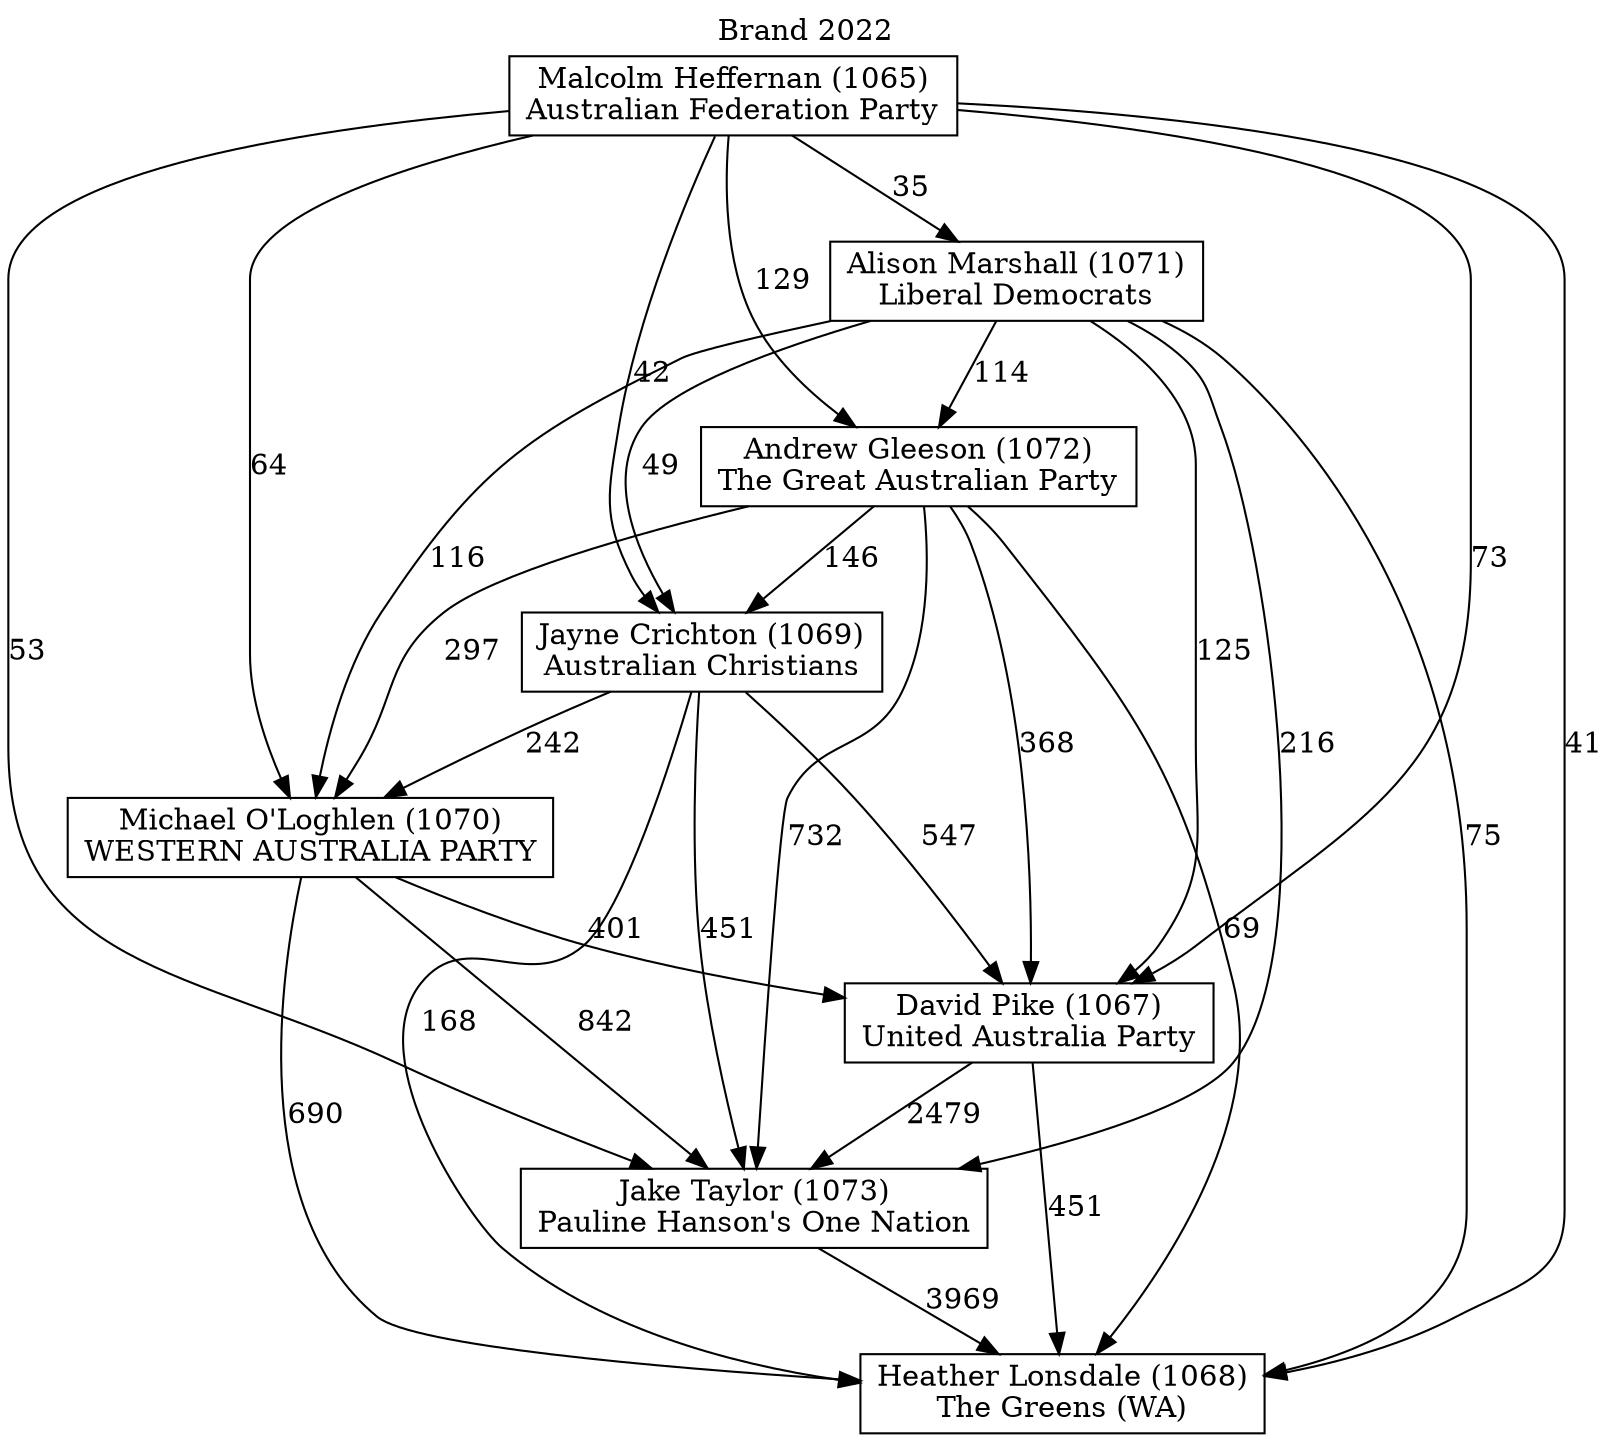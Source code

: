// House preference flow
digraph "Heather Lonsdale (1068)_Brand_2022" {
	graph [label="Brand 2022" labelloc=t mclimit=10]
	node [shape=box]
	"Heather Lonsdale (1068)" [label="Heather Lonsdale (1068)
The Greens (WA)"]
	"Jake Taylor (1073)" [label="Jake Taylor (1073)
Pauline Hanson's One Nation"]
	"David Pike (1067)" [label="David Pike (1067)
United Australia Party"]
	"Michael O'Loghlen (1070)" [label="Michael O'Loghlen (1070)
WESTERN AUSTRALIA PARTY"]
	"Jayne Crichton (1069)" [label="Jayne Crichton (1069)
Australian Christians"]
	"Andrew Gleeson (1072)" [label="Andrew Gleeson (1072)
The Great Australian Party"]
	"Alison Marshall (1071)" [label="Alison Marshall (1071)
Liberal Democrats"]
	"Malcolm Heffernan (1065)" [label="Malcolm Heffernan (1065)
Australian Federation Party"]
	"Heather Lonsdale (1068)" [label="Heather Lonsdale (1068)
The Greens (WA)"]
	"David Pike (1067)" [label="David Pike (1067)
United Australia Party"]
	"Michael O'Loghlen (1070)" [label="Michael O'Loghlen (1070)
WESTERN AUSTRALIA PARTY"]
	"Jayne Crichton (1069)" [label="Jayne Crichton (1069)
Australian Christians"]
	"Andrew Gleeson (1072)" [label="Andrew Gleeson (1072)
The Great Australian Party"]
	"Alison Marshall (1071)" [label="Alison Marshall (1071)
Liberal Democrats"]
	"Malcolm Heffernan (1065)" [label="Malcolm Heffernan (1065)
Australian Federation Party"]
	"Heather Lonsdale (1068)" [label="Heather Lonsdale (1068)
The Greens (WA)"]
	"Michael O'Loghlen (1070)" [label="Michael O'Loghlen (1070)
WESTERN AUSTRALIA PARTY"]
	"Jayne Crichton (1069)" [label="Jayne Crichton (1069)
Australian Christians"]
	"Andrew Gleeson (1072)" [label="Andrew Gleeson (1072)
The Great Australian Party"]
	"Alison Marshall (1071)" [label="Alison Marshall (1071)
Liberal Democrats"]
	"Malcolm Heffernan (1065)" [label="Malcolm Heffernan (1065)
Australian Federation Party"]
	"Heather Lonsdale (1068)" [label="Heather Lonsdale (1068)
The Greens (WA)"]
	"Jayne Crichton (1069)" [label="Jayne Crichton (1069)
Australian Christians"]
	"Andrew Gleeson (1072)" [label="Andrew Gleeson (1072)
The Great Australian Party"]
	"Alison Marshall (1071)" [label="Alison Marshall (1071)
Liberal Democrats"]
	"Malcolm Heffernan (1065)" [label="Malcolm Heffernan (1065)
Australian Federation Party"]
	"Heather Lonsdale (1068)" [label="Heather Lonsdale (1068)
The Greens (WA)"]
	"Andrew Gleeson (1072)" [label="Andrew Gleeson (1072)
The Great Australian Party"]
	"Alison Marshall (1071)" [label="Alison Marshall (1071)
Liberal Democrats"]
	"Malcolm Heffernan (1065)" [label="Malcolm Heffernan (1065)
Australian Federation Party"]
	"Heather Lonsdale (1068)" [label="Heather Lonsdale (1068)
The Greens (WA)"]
	"Alison Marshall (1071)" [label="Alison Marshall (1071)
Liberal Democrats"]
	"Malcolm Heffernan (1065)" [label="Malcolm Heffernan (1065)
Australian Federation Party"]
	"Heather Lonsdale (1068)" [label="Heather Lonsdale (1068)
The Greens (WA)"]
	"Malcolm Heffernan (1065)" [label="Malcolm Heffernan (1065)
Australian Federation Party"]
	"Malcolm Heffernan (1065)" [label="Malcolm Heffernan (1065)
Australian Federation Party"]
	"Alison Marshall (1071)" [label="Alison Marshall (1071)
Liberal Democrats"]
	"Malcolm Heffernan (1065)" [label="Malcolm Heffernan (1065)
Australian Federation Party"]
	"Malcolm Heffernan (1065)" [label="Malcolm Heffernan (1065)
Australian Federation Party"]
	"Andrew Gleeson (1072)" [label="Andrew Gleeson (1072)
The Great Australian Party"]
	"Alison Marshall (1071)" [label="Alison Marshall (1071)
Liberal Democrats"]
	"Malcolm Heffernan (1065)" [label="Malcolm Heffernan (1065)
Australian Federation Party"]
	"Andrew Gleeson (1072)" [label="Andrew Gleeson (1072)
The Great Australian Party"]
	"Malcolm Heffernan (1065)" [label="Malcolm Heffernan (1065)
Australian Federation Party"]
	"Malcolm Heffernan (1065)" [label="Malcolm Heffernan (1065)
Australian Federation Party"]
	"Alison Marshall (1071)" [label="Alison Marshall (1071)
Liberal Democrats"]
	"Malcolm Heffernan (1065)" [label="Malcolm Heffernan (1065)
Australian Federation Party"]
	"Malcolm Heffernan (1065)" [label="Malcolm Heffernan (1065)
Australian Federation Party"]
	"Jayne Crichton (1069)" [label="Jayne Crichton (1069)
Australian Christians"]
	"Andrew Gleeson (1072)" [label="Andrew Gleeson (1072)
The Great Australian Party"]
	"Alison Marshall (1071)" [label="Alison Marshall (1071)
Liberal Democrats"]
	"Malcolm Heffernan (1065)" [label="Malcolm Heffernan (1065)
Australian Federation Party"]
	"Jayne Crichton (1069)" [label="Jayne Crichton (1069)
Australian Christians"]
	"Alison Marshall (1071)" [label="Alison Marshall (1071)
Liberal Democrats"]
	"Malcolm Heffernan (1065)" [label="Malcolm Heffernan (1065)
Australian Federation Party"]
	"Jayne Crichton (1069)" [label="Jayne Crichton (1069)
Australian Christians"]
	"Malcolm Heffernan (1065)" [label="Malcolm Heffernan (1065)
Australian Federation Party"]
	"Malcolm Heffernan (1065)" [label="Malcolm Heffernan (1065)
Australian Federation Party"]
	"Alison Marshall (1071)" [label="Alison Marshall (1071)
Liberal Democrats"]
	"Malcolm Heffernan (1065)" [label="Malcolm Heffernan (1065)
Australian Federation Party"]
	"Malcolm Heffernan (1065)" [label="Malcolm Heffernan (1065)
Australian Federation Party"]
	"Andrew Gleeson (1072)" [label="Andrew Gleeson (1072)
The Great Australian Party"]
	"Alison Marshall (1071)" [label="Alison Marshall (1071)
Liberal Democrats"]
	"Malcolm Heffernan (1065)" [label="Malcolm Heffernan (1065)
Australian Federation Party"]
	"Andrew Gleeson (1072)" [label="Andrew Gleeson (1072)
The Great Australian Party"]
	"Malcolm Heffernan (1065)" [label="Malcolm Heffernan (1065)
Australian Federation Party"]
	"Malcolm Heffernan (1065)" [label="Malcolm Heffernan (1065)
Australian Federation Party"]
	"Alison Marshall (1071)" [label="Alison Marshall (1071)
Liberal Democrats"]
	"Malcolm Heffernan (1065)" [label="Malcolm Heffernan (1065)
Australian Federation Party"]
	"Malcolm Heffernan (1065)" [label="Malcolm Heffernan (1065)
Australian Federation Party"]
	"Michael O'Loghlen (1070)" [label="Michael O'Loghlen (1070)
WESTERN AUSTRALIA PARTY"]
	"Jayne Crichton (1069)" [label="Jayne Crichton (1069)
Australian Christians"]
	"Andrew Gleeson (1072)" [label="Andrew Gleeson (1072)
The Great Australian Party"]
	"Alison Marshall (1071)" [label="Alison Marshall (1071)
Liberal Democrats"]
	"Malcolm Heffernan (1065)" [label="Malcolm Heffernan (1065)
Australian Federation Party"]
	"Michael O'Loghlen (1070)" [label="Michael O'Loghlen (1070)
WESTERN AUSTRALIA PARTY"]
	"Andrew Gleeson (1072)" [label="Andrew Gleeson (1072)
The Great Australian Party"]
	"Alison Marshall (1071)" [label="Alison Marshall (1071)
Liberal Democrats"]
	"Malcolm Heffernan (1065)" [label="Malcolm Heffernan (1065)
Australian Federation Party"]
	"Michael O'Loghlen (1070)" [label="Michael O'Loghlen (1070)
WESTERN AUSTRALIA PARTY"]
	"Alison Marshall (1071)" [label="Alison Marshall (1071)
Liberal Democrats"]
	"Malcolm Heffernan (1065)" [label="Malcolm Heffernan (1065)
Australian Federation Party"]
	"Michael O'Loghlen (1070)" [label="Michael O'Loghlen (1070)
WESTERN AUSTRALIA PARTY"]
	"Malcolm Heffernan (1065)" [label="Malcolm Heffernan (1065)
Australian Federation Party"]
	"Malcolm Heffernan (1065)" [label="Malcolm Heffernan (1065)
Australian Federation Party"]
	"Alison Marshall (1071)" [label="Alison Marshall (1071)
Liberal Democrats"]
	"Malcolm Heffernan (1065)" [label="Malcolm Heffernan (1065)
Australian Federation Party"]
	"Malcolm Heffernan (1065)" [label="Malcolm Heffernan (1065)
Australian Federation Party"]
	"Andrew Gleeson (1072)" [label="Andrew Gleeson (1072)
The Great Australian Party"]
	"Alison Marshall (1071)" [label="Alison Marshall (1071)
Liberal Democrats"]
	"Malcolm Heffernan (1065)" [label="Malcolm Heffernan (1065)
Australian Federation Party"]
	"Andrew Gleeson (1072)" [label="Andrew Gleeson (1072)
The Great Australian Party"]
	"Malcolm Heffernan (1065)" [label="Malcolm Heffernan (1065)
Australian Federation Party"]
	"Malcolm Heffernan (1065)" [label="Malcolm Heffernan (1065)
Australian Federation Party"]
	"Alison Marshall (1071)" [label="Alison Marshall (1071)
Liberal Democrats"]
	"Malcolm Heffernan (1065)" [label="Malcolm Heffernan (1065)
Australian Federation Party"]
	"Malcolm Heffernan (1065)" [label="Malcolm Heffernan (1065)
Australian Federation Party"]
	"Jayne Crichton (1069)" [label="Jayne Crichton (1069)
Australian Christians"]
	"Andrew Gleeson (1072)" [label="Andrew Gleeson (1072)
The Great Australian Party"]
	"Alison Marshall (1071)" [label="Alison Marshall (1071)
Liberal Democrats"]
	"Malcolm Heffernan (1065)" [label="Malcolm Heffernan (1065)
Australian Federation Party"]
	"Jayne Crichton (1069)" [label="Jayne Crichton (1069)
Australian Christians"]
	"Alison Marshall (1071)" [label="Alison Marshall (1071)
Liberal Democrats"]
	"Malcolm Heffernan (1065)" [label="Malcolm Heffernan (1065)
Australian Federation Party"]
	"Jayne Crichton (1069)" [label="Jayne Crichton (1069)
Australian Christians"]
	"Malcolm Heffernan (1065)" [label="Malcolm Heffernan (1065)
Australian Federation Party"]
	"Malcolm Heffernan (1065)" [label="Malcolm Heffernan (1065)
Australian Federation Party"]
	"Alison Marshall (1071)" [label="Alison Marshall (1071)
Liberal Democrats"]
	"Malcolm Heffernan (1065)" [label="Malcolm Heffernan (1065)
Australian Federation Party"]
	"Malcolm Heffernan (1065)" [label="Malcolm Heffernan (1065)
Australian Federation Party"]
	"Andrew Gleeson (1072)" [label="Andrew Gleeson (1072)
The Great Australian Party"]
	"Alison Marshall (1071)" [label="Alison Marshall (1071)
Liberal Democrats"]
	"Malcolm Heffernan (1065)" [label="Malcolm Heffernan (1065)
Australian Federation Party"]
	"Andrew Gleeson (1072)" [label="Andrew Gleeson (1072)
The Great Australian Party"]
	"Malcolm Heffernan (1065)" [label="Malcolm Heffernan (1065)
Australian Federation Party"]
	"Malcolm Heffernan (1065)" [label="Malcolm Heffernan (1065)
Australian Federation Party"]
	"Alison Marshall (1071)" [label="Alison Marshall (1071)
Liberal Democrats"]
	"Malcolm Heffernan (1065)" [label="Malcolm Heffernan (1065)
Australian Federation Party"]
	"Malcolm Heffernan (1065)" [label="Malcolm Heffernan (1065)
Australian Federation Party"]
	"David Pike (1067)" [label="David Pike (1067)
United Australia Party"]
	"Michael O'Loghlen (1070)" [label="Michael O'Loghlen (1070)
WESTERN AUSTRALIA PARTY"]
	"Jayne Crichton (1069)" [label="Jayne Crichton (1069)
Australian Christians"]
	"Andrew Gleeson (1072)" [label="Andrew Gleeson (1072)
The Great Australian Party"]
	"Alison Marshall (1071)" [label="Alison Marshall (1071)
Liberal Democrats"]
	"Malcolm Heffernan (1065)" [label="Malcolm Heffernan (1065)
Australian Federation Party"]
	"David Pike (1067)" [label="David Pike (1067)
United Australia Party"]
	"Jayne Crichton (1069)" [label="Jayne Crichton (1069)
Australian Christians"]
	"Andrew Gleeson (1072)" [label="Andrew Gleeson (1072)
The Great Australian Party"]
	"Alison Marshall (1071)" [label="Alison Marshall (1071)
Liberal Democrats"]
	"Malcolm Heffernan (1065)" [label="Malcolm Heffernan (1065)
Australian Federation Party"]
	"David Pike (1067)" [label="David Pike (1067)
United Australia Party"]
	"Andrew Gleeson (1072)" [label="Andrew Gleeson (1072)
The Great Australian Party"]
	"Alison Marshall (1071)" [label="Alison Marshall (1071)
Liberal Democrats"]
	"Malcolm Heffernan (1065)" [label="Malcolm Heffernan (1065)
Australian Federation Party"]
	"David Pike (1067)" [label="David Pike (1067)
United Australia Party"]
	"Alison Marshall (1071)" [label="Alison Marshall (1071)
Liberal Democrats"]
	"Malcolm Heffernan (1065)" [label="Malcolm Heffernan (1065)
Australian Federation Party"]
	"David Pike (1067)" [label="David Pike (1067)
United Australia Party"]
	"Malcolm Heffernan (1065)" [label="Malcolm Heffernan (1065)
Australian Federation Party"]
	"Malcolm Heffernan (1065)" [label="Malcolm Heffernan (1065)
Australian Federation Party"]
	"Alison Marshall (1071)" [label="Alison Marshall (1071)
Liberal Democrats"]
	"Malcolm Heffernan (1065)" [label="Malcolm Heffernan (1065)
Australian Federation Party"]
	"Malcolm Heffernan (1065)" [label="Malcolm Heffernan (1065)
Australian Federation Party"]
	"Andrew Gleeson (1072)" [label="Andrew Gleeson (1072)
The Great Australian Party"]
	"Alison Marshall (1071)" [label="Alison Marshall (1071)
Liberal Democrats"]
	"Malcolm Heffernan (1065)" [label="Malcolm Heffernan (1065)
Australian Federation Party"]
	"Andrew Gleeson (1072)" [label="Andrew Gleeson (1072)
The Great Australian Party"]
	"Malcolm Heffernan (1065)" [label="Malcolm Heffernan (1065)
Australian Federation Party"]
	"Malcolm Heffernan (1065)" [label="Malcolm Heffernan (1065)
Australian Federation Party"]
	"Alison Marshall (1071)" [label="Alison Marshall (1071)
Liberal Democrats"]
	"Malcolm Heffernan (1065)" [label="Malcolm Heffernan (1065)
Australian Federation Party"]
	"Malcolm Heffernan (1065)" [label="Malcolm Heffernan (1065)
Australian Federation Party"]
	"Jayne Crichton (1069)" [label="Jayne Crichton (1069)
Australian Christians"]
	"Andrew Gleeson (1072)" [label="Andrew Gleeson (1072)
The Great Australian Party"]
	"Alison Marshall (1071)" [label="Alison Marshall (1071)
Liberal Democrats"]
	"Malcolm Heffernan (1065)" [label="Malcolm Heffernan (1065)
Australian Federation Party"]
	"Jayne Crichton (1069)" [label="Jayne Crichton (1069)
Australian Christians"]
	"Alison Marshall (1071)" [label="Alison Marshall (1071)
Liberal Democrats"]
	"Malcolm Heffernan (1065)" [label="Malcolm Heffernan (1065)
Australian Federation Party"]
	"Jayne Crichton (1069)" [label="Jayne Crichton (1069)
Australian Christians"]
	"Malcolm Heffernan (1065)" [label="Malcolm Heffernan (1065)
Australian Federation Party"]
	"Malcolm Heffernan (1065)" [label="Malcolm Heffernan (1065)
Australian Federation Party"]
	"Alison Marshall (1071)" [label="Alison Marshall (1071)
Liberal Democrats"]
	"Malcolm Heffernan (1065)" [label="Malcolm Heffernan (1065)
Australian Federation Party"]
	"Malcolm Heffernan (1065)" [label="Malcolm Heffernan (1065)
Australian Federation Party"]
	"Andrew Gleeson (1072)" [label="Andrew Gleeson (1072)
The Great Australian Party"]
	"Alison Marshall (1071)" [label="Alison Marshall (1071)
Liberal Democrats"]
	"Malcolm Heffernan (1065)" [label="Malcolm Heffernan (1065)
Australian Federation Party"]
	"Andrew Gleeson (1072)" [label="Andrew Gleeson (1072)
The Great Australian Party"]
	"Malcolm Heffernan (1065)" [label="Malcolm Heffernan (1065)
Australian Federation Party"]
	"Malcolm Heffernan (1065)" [label="Malcolm Heffernan (1065)
Australian Federation Party"]
	"Alison Marshall (1071)" [label="Alison Marshall (1071)
Liberal Democrats"]
	"Malcolm Heffernan (1065)" [label="Malcolm Heffernan (1065)
Australian Federation Party"]
	"Malcolm Heffernan (1065)" [label="Malcolm Heffernan (1065)
Australian Federation Party"]
	"Michael O'Loghlen (1070)" [label="Michael O'Loghlen (1070)
WESTERN AUSTRALIA PARTY"]
	"Jayne Crichton (1069)" [label="Jayne Crichton (1069)
Australian Christians"]
	"Andrew Gleeson (1072)" [label="Andrew Gleeson (1072)
The Great Australian Party"]
	"Alison Marshall (1071)" [label="Alison Marshall (1071)
Liberal Democrats"]
	"Malcolm Heffernan (1065)" [label="Malcolm Heffernan (1065)
Australian Federation Party"]
	"Michael O'Loghlen (1070)" [label="Michael O'Loghlen (1070)
WESTERN AUSTRALIA PARTY"]
	"Andrew Gleeson (1072)" [label="Andrew Gleeson (1072)
The Great Australian Party"]
	"Alison Marshall (1071)" [label="Alison Marshall (1071)
Liberal Democrats"]
	"Malcolm Heffernan (1065)" [label="Malcolm Heffernan (1065)
Australian Federation Party"]
	"Michael O'Loghlen (1070)" [label="Michael O'Loghlen (1070)
WESTERN AUSTRALIA PARTY"]
	"Alison Marshall (1071)" [label="Alison Marshall (1071)
Liberal Democrats"]
	"Malcolm Heffernan (1065)" [label="Malcolm Heffernan (1065)
Australian Federation Party"]
	"Michael O'Loghlen (1070)" [label="Michael O'Loghlen (1070)
WESTERN AUSTRALIA PARTY"]
	"Malcolm Heffernan (1065)" [label="Malcolm Heffernan (1065)
Australian Federation Party"]
	"Malcolm Heffernan (1065)" [label="Malcolm Heffernan (1065)
Australian Federation Party"]
	"Alison Marshall (1071)" [label="Alison Marshall (1071)
Liberal Democrats"]
	"Malcolm Heffernan (1065)" [label="Malcolm Heffernan (1065)
Australian Federation Party"]
	"Malcolm Heffernan (1065)" [label="Malcolm Heffernan (1065)
Australian Federation Party"]
	"Andrew Gleeson (1072)" [label="Andrew Gleeson (1072)
The Great Australian Party"]
	"Alison Marshall (1071)" [label="Alison Marshall (1071)
Liberal Democrats"]
	"Malcolm Heffernan (1065)" [label="Malcolm Heffernan (1065)
Australian Federation Party"]
	"Andrew Gleeson (1072)" [label="Andrew Gleeson (1072)
The Great Australian Party"]
	"Malcolm Heffernan (1065)" [label="Malcolm Heffernan (1065)
Australian Federation Party"]
	"Malcolm Heffernan (1065)" [label="Malcolm Heffernan (1065)
Australian Federation Party"]
	"Alison Marshall (1071)" [label="Alison Marshall (1071)
Liberal Democrats"]
	"Malcolm Heffernan (1065)" [label="Malcolm Heffernan (1065)
Australian Federation Party"]
	"Malcolm Heffernan (1065)" [label="Malcolm Heffernan (1065)
Australian Federation Party"]
	"Jayne Crichton (1069)" [label="Jayne Crichton (1069)
Australian Christians"]
	"Andrew Gleeson (1072)" [label="Andrew Gleeson (1072)
The Great Australian Party"]
	"Alison Marshall (1071)" [label="Alison Marshall (1071)
Liberal Democrats"]
	"Malcolm Heffernan (1065)" [label="Malcolm Heffernan (1065)
Australian Federation Party"]
	"Jayne Crichton (1069)" [label="Jayne Crichton (1069)
Australian Christians"]
	"Alison Marshall (1071)" [label="Alison Marshall (1071)
Liberal Democrats"]
	"Malcolm Heffernan (1065)" [label="Malcolm Heffernan (1065)
Australian Federation Party"]
	"Jayne Crichton (1069)" [label="Jayne Crichton (1069)
Australian Christians"]
	"Malcolm Heffernan (1065)" [label="Malcolm Heffernan (1065)
Australian Federation Party"]
	"Malcolm Heffernan (1065)" [label="Malcolm Heffernan (1065)
Australian Federation Party"]
	"Alison Marshall (1071)" [label="Alison Marshall (1071)
Liberal Democrats"]
	"Malcolm Heffernan (1065)" [label="Malcolm Heffernan (1065)
Australian Federation Party"]
	"Malcolm Heffernan (1065)" [label="Malcolm Heffernan (1065)
Australian Federation Party"]
	"Andrew Gleeson (1072)" [label="Andrew Gleeson (1072)
The Great Australian Party"]
	"Alison Marshall (1071)" [label="Alison Marshall (1071)
Liberal Democrats"]
	"Malcolm Heffernan (1065)" [label="Malcolm Heffernan (1065)
Australian Federation Party"]
	"Andrew Gleeson (1072)" [label="Andrew Gleeson (1072)
The Great Australian Party"]
	"Malcolm Heffernan (1065)" [label="Malcolm Heffernan (1065)
Australian Federation Party"]
	"Malcolm Heffernan (1065)" [label="Malcolm Heffernan (1065)
Australian Federation Party"]
	"Alison Marshall (1071)" [label="Alison Marshall (1071)
Liberal Democrats"]
	"Malcolm Heffernan (1065)" [label="Malcolm Heffernan (1065)
Australian Federation Party"]
	"Malcolm Heffernan (1065)" [label="Malcolm Heffernan (1065)
Australian Federation Party"]
	"Jake Taylor (1073)" [label="Jake Taylor (1073)
Pauline Hanson's One Nation"]
	"David Pike (1067)" [label="David Pike (1067)
United Australia Party"]
	"Michael O'Loghlen (1070)" [label="Michael O'Loghlen (1070)
WESTERN AUSTRALIA PARTY"]
	"Jayne Crichton (1069)" [label="Jayne Crichton (1069)
Australian Christians"]
	"Andrew Gleeson (1072)" [label="Andrew Gleeson (1072)
The Great Australian Party"]
	"Alison Marshall (1071)" [label="Alison Marshall (1071)
Liberal Democrats"]
	"Malcolm Heffernan (1065)" [label="Malcolm Heffernan (1065)
Australian Federation Party"]
	"Jake Taylor (1073)" [label="Jake Taylor (1073)
Pauline Hanson's One Nation"]
	"Michael O'Loghlen (1070)" [label="Michael O'Loghlen (1070)
WESTERN AUSTRALIA PARTY"]
	"Jayne Crichton (1069)" [label="Jayne Crichton (1069)
Australian Christians"]
	"Andrew Gleeson (1072)" [label="Andrew Gleeson (1072)
The Great Australian Party"]
	"Alison Marshall (1071)" [label="Alison Marshall (1071)
Liberal Democrats"]
	"Malcolm Heffernan (1065)" [label="Malcolm Heffernan (1065)
Australian Federation Party"]
	"Jake Taylor (1073)" [label="Jake Taylor (1073)
Pauline Hanson's One Nation"]
	"Jayne Crichton (1069)" [label="Jayne Crichton (1069)
Australian Christians"]
	"Andrew Gleeson (1072)" [label="Andrew Gleeson (1072)
The Great Australian Party"]
	"Alison Marshall (1071)" [label="Alison Marshall (1071)
Liberal Democrats"]
	"Malcolm Heffernan (1065)" [label="Malcolm Heffernan (1065)
Australian Federation Party"]
	"Jake Taylor (1073)" [label="Jake Taylor (1073)
Pauline Hanson's One Nation"]
	"Andrew Gleeson (1072)" [label="Andrew Gleeson (1072)
The Great Australian Party"]
	"Alison Marshall (1071)" [label="Alison Marshall (1071)
Liberal Democrats"]
	"Malcolm Heffernan (1065)" [label="Malcolm Heffernan (1065)
Australian Federation Party"]
	"Jake Taylor (1073)" [label="Jake Taylor (1073)
Pauline Hanson's One Nation"]
	"Alison Marshall (1071)" [label="Alison Marshall (1071)
Liberal Democrats"]
	"Malcolm Heffernan (1065)" [label="Malcolm Heffernan (1065)
Australian Federation Party"]
	"Jake Taylor (1073)" [label="Jake Taylor (1073)
Pauline Hanson's One Nation"]
	"Malcolm Heffernan (1065)" [label="Malcolm Heffernan (1065)
Australian Federation Party"]
	"Malcolm Heffernan (1065)" [label="Malcolm Heffernan (1065)
Australian Federation Party"]
	"Alison Marshall (1071)" [label="Alison Marshall (1071)
Liberal Democrats"]
	"Malcolm Heffernan (1065)" [label="Malcolm Heffernan (1065)
Australian Federation Party"]
	"Malcolm Heffernan (1065)" [label="Malcolm Heffernan (1065)
Australian Federation Party"]
	"Andrew Gleeson (1072)" [label="Andrew Gleeson (1072)
The Great Australian Party"]
	"Alison Marshall (1071)" [label="Alison Marshall (1071)
Liberal Democrats"]
	"Malcolm Heffernan (1065)" [label="Malcolm Heffernan (1065)
Australian Federation Party"]
	"Andrew Gleeson (1072)" [label="Andrew Gleeson (1072)
The Great Australian Party"]
	"Malcolm Heffernan (1065)" [label="Malcolm Heffernan (1065)
Australian Federation Party"]
	"Malcolm Heffernan (1065)" [label="Malcolm Heffernan (1065)
Australian Federation Party"]
	"Alison Marshall (1071)" [label="Alison Marshall (1071)
Liberal Democrats"]
	"Malcolm Heffernan (1065)" [label="Malcolm Heffernan (1065)
Australian Federation Party"]
	"Malcolm Heffernan (1065)" [label="Malcolm Heffernan (1065)
Australian Federation Party"]
	"Jayne Crichton (1069)" [label="Jayne Crichton (1069)
Australian Christians"]
	"Andrew Gleeson (1072)" [label="Andrew Gleeson (1072)
The Great Australian Party"]
	"Alison Marshall (1071)" [label="Alison Marshall (1071)
Liberal Democrats"]
	"Malcolm Heffernan (1065)" [label="Malcolm Heffernan (1065)
Australian Federation Party"]
	"Jayne Crichton (1069)" [label="Jayne Crichton (1069)
Australian Christians"]
	"Alison Marshall (1071)" [label="Alison Marshall (1071)
Liberal Democrats"]
	"Malcolm Heffernan (1065)" [label="Malcolm Heffernan (1065)
Australian Federation Party"]
	"Jayne Crichton (1069)" [label="Jayne Crichton (1069)
Australian Christians"]
	"Malcolm Heffernan (1065)" [label="Malcolm Heffernan (1065)
Australian Federation Party"]
	"Malcolm Heffernan (1065)" [label="Malcolm Heffernan (1065)
Australian Federation Party"]
	"Alison Marshall (1071)" [label="Alison Marshall (1071)
Liberal Democrats"]
	"Malcolm Heffernan (1065)" [label="Malcolm Heffernan (1065)
Australian Federation Party"]
	"Malcolm Heffernan (1065)" [label="Malcolm Heffernan (1065)
Australian Federation Party"]
	"Andrew Gleeson (1072)" [label="Andrew Gleeson (1072)
The Great Australian Party"]
	"Alison Marshall (1071)" [label="Alison Marshall (1071)
Liberal Democrats"]
	"Malcolm Heffernan (1065)" [label="Malcolm Heffernan (1065)
Australian Federation Party"]
	"Andrew Gleeson (1072)" [label="Andrew Gleeson (1072)
The Great Australian Party"]
	"Malcolm Heffernan (1065)" [label="Malcolm Heffernan (1065)
Australian Federation Party"]
	"Malcolm Heffernan (1065)" [label="Malcolm Heffernan (1065)
Australian Federation Party"]
	"Alison Marshall (1071)" [label="Alison Marshall (1071)
Liberal Democrats"]
	"Malcolm Heffernan (1065)" [label="Malcolm Heffernan (1065)
Australian Federation Party"]
	"Malcolm Heffernan (1065)" [label="Malcolm Heffernan (1065)
Australian Federation Party"]
	"Michael O'Loghlen (1070)" [label="Michael O'Loghlen (1070)
WESTERN AUSTRALIA PARTY"]
	"Jayne Crichton (1069)" [label="Jayne Crichton (1069)
Australian Christians"]
	"Andrew Gleeson (1072)" [label="Andrew Gleeson (1072)
The Great Australian Party"]
	"Alison Marshall (1071)" [label="Alison Marshall (1071)
Liberal Democrats"]
	"Malcolm Heffernan (1065)" [label="Malcolm Heffernan (1065)
Australian Federation Party"]
	"Michael O'Loghlen (1070)" [label="Michael O'Loghlen (1070)
WESTERN AUSTRALIA PARTY"]
	"Andrew Gleeson (1072)" [label="Andrew Gleeson (1072)
The Great Australian Party"]
	"Alison Marshall (1071)" [label="Alison Marshall (1071)
Liberal Democrats"]
	"Malcolm Heffernan (1065)" [label="Malcolm Heffernan (1065)
Australian Federation Party"]
	"Michael O'Loghlen (1070)" [label="Michael O'Loghlen (1070)
WESTERN AUSTRALIA PARTY"]
	"Alison Marshall (1071)" [label="Alison Marshall (1071)
Liberal Democrats"]
	"Malcolm Heffernan (1065)" [label="Malcolm Heffernan (1065)
Australian Federation Party"]
	"Michael O'Loghlen (1070)" [label="Michael O'Loghlen (1070)
WESTERN AUSTRALIA PARTY"]
	"Malcolm Heffernan (1065)" [label="Malcolm Heffernan (1065)
Australian Federation Party"]
	"Malcolm Heffernan (1065)" [label="Malcolm Heffernan (1065)
Australian Federation Party"]
	"Alison Marshall (1071)" [label="Alison Marshall (1071)
Liberal Democrats"]
	"Malcolm Heffernan (1065)" [label="Malcolm Heffernan (1065)
Australian Federation Party"]
	"Malcolm Heffernan (1065)" [label="Malcolm Heffernan (1065)
Australian Federation Party"]
	"Andrew Gleeson (1072)" [label="Andrew Gleeson (1072)
The Great Australian Party"]
	"Alison Marshall (1071)" [label="Alison Marshall (1071)
Liberal Democrats"]
	"Malcolm Heffernan (1065)" [label="Malcolm Heffernan (1065)
Australian Federation Party"]
	"Andrew Gleeson (1072)" [label="Andrew Gleeson (1072)
The Great Australian Party"]
	"Malcolm Heffernan (1065)" [label="Malcolm Heffernan (1065)
Australian Federation Party"]
	"Malcolm Heffernan (1065)" [label="Malcolm Heffernan (1065)
Australian Federation Party"]
	"Alison Marshall (1071)" [label="Alison Marshall (1071)
Liberal Democrats"]
	"Malcolm Heffernan (1065)" [label="Malcolm Heffernan (1065)
Australian Federation Party"]
	"Malcolm Heffernan (1065)" [label="Malcolm Heffernan (1065)
Australian Federation Party"]
	"Jayne Crichton (1069)" [label="Jayne Crichton (1069)
Australian Christians"]
	"Andrew Gleeson (1072)" [label="Andrew Gleeson (1072)
The Great Australian Party"]
	"Alison Marshall (1071)" [label="Alison Marshall (1071)
Liberal Democrats"]
	"Malcolm Heffernan (1065)" [label="Malcolm Heffernan (1065)
Australian Federation Party"]
	"Jayne Crichton (1069)" [label="Jayne Crichton (1069)
Australian Christians"]
	"Alison Marshall (1071)" [label="Alison Marshall (1071)
Liberal Democrats"]
	"Malcolm Heffernan (1065)" [label="Malcolm Heffernan (1065)
Australian Federation Party"]
	"Jayne Crichton (1069)" [label="Jayne Crichton (1069)
Australian Christians"]
	"Malcolm Heffernan (1065)" [label="Malcolm Heffernan (1065)
Australian Federation Party"]
	"Malcolm Heffernan (1065)" [label="Malcolm Heffernan (1065)
Australian Federation Party"]
	"Alison Marshall (1071)" [label="Alison Marshall (1071)
Liberal Democrats"]
	"Malcolm Heffernan (1065)" [label="Malcolm Heffernan (1065)
Australian Federation Party"]
	"Malcolm Heffernan (1065)" [label="Malcolm Heffernan (1065)
Australian Federation Party"]
	"Andrew Gleeson (1072)" [label="Andrew Gleeson (1072)
The Great Australian Party"]
	"Alison Marshall (1071)" [label="Alison Marshall (1071)
Liberal Democrats"]
	"Malcolm Heffernan (1065)" [label="Malcolm Heffernan (1065)
Australian Federation Party"]
	"Andrew Gleeson (1072)" [label="Andrew Gleeson (1072)
The Great Australian Party"]
	"Malcolm Heffernan (1065)" [label="Malcolm Heffernan (1065)
Australian Federation Party"]
	"Malcolm Heffernan (1065)" [label="Malcolm Heffernan (1065)
Australian Federation Party"]
	"Alison Marshall (1071)" [label="Alison Marshall (1071)
Liberal Democrats"]
	"Malcolm Heffernan (1065)" [label="Malcolm Heffernan (1065)
Australian Federation Party"]
	"Malcolm Heffernan (1065)" [label="Malcolm Heffernan (1065)
Australian Federation Party"]
	"David Pike (1067)" [label="David Pike (1067)
United Australia Party"]
	"Michael O'Loghlen (1070)" [label="Michael O'Loghlen (1070)
WESTERN AUSTRALIA PARTY"]
	"Jayne Crichton (1069)" [label="Jayne Crichton (1069)
Australian Christians"]
	"Andrew Gleeson (1072)" [label="Andrew Gleeson (1072)
The Great Australian Party"]
	"Alison Marshall (1071)" [label="Alison Marshall (1071)
Liberal Democrats"]
	"Malcolm Heffernan (1065)" [label="Malcolm Heffernan (1065)
Australian Federation Party"]
	"David Pike (1067)" [label="David Pike (1067)
United Australia Party"]
	"Jayne Crichton (1069)" [label="Jayne Crichton (1069)
Australian Christians"]
	"Andrew Gleeson (1072)" [label="Andrew Gleeson (1072)
The Great Australian Party"]
	"Alison Marshall (1071)" [label="Alison Marshall (1071)
Liberal Democrats"]
	"Malcolm Heffernan (1065)" [label="Malcolm Heffernan (1065)
Australian Federation Party"]
	"David Pike (1067)" [label="David Pike (1067)
United Australia Party"]
	"Andrew Gleeson (1072)" [label="Andrew Gleeson (1072)
The Great Australian Party"]
	"Alison Marshall (1071)" [label="Alison Marshall (1071)
Liberal Democrats"]
	"Malcolm Heffernan (1065)" [label="Malcolm Heffernan (1065)
Australian Federation Party"]
	"David Pike (1067)" [label="David Pike (1067)
United Australia Party"]
	"Alison Marshall (1071)" [label="Alison Marshall (1071)
Liberal Democrats"]
	"Malcolm Heffernan (1065)" [label="Malcolm Heffernan (1065)
Australian Federation Party"]
	"David Pike (1067)" [label="David Pike (1067)
United Australia Party"]
	"Malcolm Heffernan (1065)" [label="Malcolm Heffernan (1065)
Australian Federation Party"]
	"Malcolm Heffernan (1065)" [label="Malcolm Heffernan (1065)
Australian Federation Party"]
	"Alison Marshall (1071)" [label="Alison Marshall (1071)
Liberal Democrats"]
	"Malcolm Heffernan (1065)" [label="Malcolm Heffernan (1065)
Australian Federation Party"]
	"Malcolm Heffernan (1065)" [label="Malcolm Heffernan (1065)
Australian Federation Party"]
	"Andrew Gleeson (1072)" [label="Andrew Gleeson (1072)
The Great Australian Party"]
	"Alison Marshall (1071)" [label="Alison Marshall (1071)
Liberal Democrats"]
	"Malcolm Heffernan (1065)" [label="Malcolm Heffernan (1065)
Australian Federation Party"]
	"Andrew Gleeson (1072)" [label="Andrew Gleeson (1072)
The Great Australian Party"]
	"Malcolm Heffernan (1065)" [label="Malcolm Heffernan (1065)
Australian Federation Party"]
	"Malcolm Heffernan (1065)" [label="Malcolm Heffernan (1065)
Australian Federation Party"]
	"Alison Marshall (1071)" [label="Alison Marshall (1071)
Liberal Democrats"]
	"Malcolm Heffernan (1065)" [label="Malcolm Heffernan (1065)
Australian Federation Party"]
	"Malcolm Heffernan (1065)" [label="Malcolm Heffernan (1065)
Australian Federation Party"]
	"Jayne Crichton (1069)" [label="Jayne Crichton (1069)
Australian Christians"]
	"Andrew Gleeson (1072)" [label="Andrew Gleeson (1072)
The Great Australian Party"]
	"Alison Marshall (1071)" [label="Alison Marshall (1071)
Liberal Democrats"]
	"Malcolm Heffernan (1065)" [label="Malcolm Heffernan (1065)
Australian Federation Party"]
	"Jayne Crichton (1069)" [label="Jayne Crichton (1069)
Australian Christians"]
	"Alison Marshall (1071)" [label="Alison Marshall (1071)
Liberal Democrats"]
	"Malcolm Heffernan (1065)" [label="Malcolm Heffernan (1065)
Australian Federation Party"]
	"Jayne Crichton (1069)" [label="Jayne Crichton (1069)
Australian Christians"]
	"Malcolm Heffernan (1065)" [label="Malcolm Heffernan (1065)
Australian Federation Party"]
	"Malcolm Heffernan (1065)" [label="Malcolm Heffernan (1065)
Australian Federation Party"]
	"Alison Marshall (1071)" [label="Alison Marshall (1071)
Liberal Democrats"]
	"Malcolm Heffernan (1065)" [label="Malcolm Heffernan (1065)
Australian Federation Party"]
	"Malcolm Heffernan (1065)" [label="Malcolm Heffernan (1065)
Australian Federation Party"]
	"Andrew Gleeson (1072)" [label="Andrew Gleeson (1072)
The Great Australian Party"]
	"Alison Marshall (1071)" [label="Alison Marshall (1071)
Liberal Democrats"]
	"Malcolm Heffernan (1065)" [label="Malcolm Heffernan (1065)
Australian Federation Party"]
	"Andrew Gleeson (1072)" [label="Andrew Gleeson (1072)
The Great Australian Party"]
	"Malcolm Heffernan (1065)" [label="Malcolm Heffernan (1065)
Australian Federation Party"]
	"Malcolm Heffernan (1065)" [label="Malcolm Heffernan (1065)
Australian Federation Party"]
	"Alison Marshall (1071)" [label="Alison Marshall (1071)
Liberal Democrats"]
	"Malcolm Heffernan (1065)" [label="Malcolm Heffernan (1065)
Australian Federation Party"]
	"Malcolm Heffernan (1065)" [label="Malcolm Heffernan (1065)
Australian Federation Party"]
	"Michael O'Loghlen (1070)" [label="Michael O'Loghlen (1070)
WESTERN AUSTRALIA PARTY"]
	"Jayne Crichton (1069)" [label="Jayne Crichton (1069)
Australian Christians"]
	"Andrew Gleeson (1072)" [label="Andrew Gleeson (1072)
The Great Australian Party"]
	"Alison Marshall (1071)" [label="Alison Marshall (1071)
Liberal Democrats"]
	"Malcolm Heffernan (1065)" [label="Malcolm Heffernan (1065)
Australian Federation Party"]
	"Michael O'Loghlen (1070)" [label="Michael O'Loghlen (1070)
WESTERN AUSTRALIA PARTY"]
	"Andrew Gleeson (1072)" [label="Andrew Gleeson (1072)
The Great Australian Party"]
	"Alison Marshall (1071)" [label="Alison Marshall (1071)
Liberal Democrats"]
	"Malcolm Heffernan (1065)" [label="Malcolm Heffernan (1065)
Australian Federation Party"]
	"Michael O'Loghlen (1070)" [label="Michael O'Loghlen (1070)
WESTERN AUSTRALIA PARTY"]
	"Alison Marshall (1071)" [label="Alison Marshall (1071)
Liberal Democrats"]
	"Malcolm Heffernan (1065)" [label="Malcolm Heffernan (1065)
Australian Federation Party"]
	"Michael O'Loghlen (1070)" [label="Michael O'Loghlen (1070)
WESTERN AUSTRALIA PARTY"]
	"Malcolm Heffernan (1065)" [label="Malcolm Heffernan (1065)
Australian Federation Party"]
	"Malcolm Heffernan (1065)" [label="Malcolm Heffernan (1065)
Australian Federation Party"]
	"Alison Marshall (1071)" [label="Alison Marshall (1071)
Liberal Democrats"]
	"Malcolm Heffernan (1065)" [label="Malcolm Heffernan (1065)
Australian Federation Party"]
	"Malcolm Heffernan (1065)" [label="Malcolm Heffernan (1065)
Australian Federation Party"]
	"Andrew Gleeson (1072)" [label="Andrew Gleeson (1072)
The Great Australian Party"]
	"Alison Marshall (1071)" [label="Alison Marshall (1071)
Liberal Democrats"]
	"Malcolm Heffernan (1065)" [label="Malcolm Heffernan (1065)
Australian Federation Party"]
	"Andrew Gleeson (1072)" [label="Andrew Gleeson (1072)
The Great Australian Party"]
	"Malcolm Heffernan (1065)" [label="Malcolm Heffernan (1065)
Australian Federation Party"]
	"Malcolm Heffernan (1065)" [label="Malcolm Heffernan (1065)
Australian Federation Party"]
	"Alison Marshall (1071)" [label="Alison Marshall (1071)
Liberal Democrats"]
	"Malcolm Heffernan (1065)" [label="Malcolm Heffernan (1065)
Australian Federation Party"]
	"Malcolm Heffernan (1065)" [label="Malcolm Heffernan (1065)
Australian Federation Party"]
	"Jayne Crichton (1069)" [label="Jayne Crichton (1069)
Australian Christians"]
	"Andrew Gleeson (1072)" [label="Andrew Gleeson (1072)
The Great Australian Party"]
	"Alison Marshall (1071)" [label="Alison Marshall (1071)
Liberal Democrats"]
	"Malcolm Heffernan (1065)" [label="Malcolm Heffernan (1065)
Australian Federation Party"]
	"Jayne Crichton (1069)" [label="Jayne Crichton (1069)
Australian Christians"]
	"Alison Marshall (1071)" [label="Alison Marshall (1071)
Liberal Democrats"]
	"Malcolm Heffernan (1065)" [label="Malcolm Heffernan (1065)
Australian Federation Party"]
	"Jayne Crichton (1069)" [label="Jayne Crichton (1069)
Australian Christians"]
	"Malcolm Heffernan (1065)" [label="Malcolm Heffernan (1065)
Australian Federation Party"]
	"Malcolm Heffernan (1065)" [label="Malcolm Heffernan (1065)
Australian Federation Party"]
	"Alison Marshall (1071)" [label="Alison Marshall (1071)
Liberal Democrats"]
	"Malcolm Heffernan (1065)" [label="Malcolm Heffernan (1065)
Australian Federation Party"]
	"Malcolm Heffernan (1065)" [label="Malcolm Heffernan (1065)
Australian Federation Party"]
	"Andrew Gleeson (1072)" [label="Andrew Gleeson (1072)
The Great Australian Party"]
	"Alison Marshall (1071)" [label="Alison Marshall (1071)
Liberal Democrats"]
	"Malcolm Heffernan (1065)" [label="Malcolm Heffernan (1065)
Australian Federation Party"]
	"Andrew Gleeson (1072)" [label="Andrew Gleeson (1072)
The Great Australian Party"]
	"Malcolm Heffernan (1065)" [label="Malcolm Heffernan (1065)
Australian Federation Party"]
	"Malcolm Heffernan (1065)" [label="Malcolm Heffernan (1065)
Australian Federation Party"]
	"Alison Marshall (1071)" [label="Alison Marshall (1071)
Liberal Democrats"]
	"Malcolm Heffernan (1065)" [label="Malcolm Heffernan (1065)
Australian Federation Party"]
	"Malcolm Heffernan (1065)" [label="Malcolm Heffernan (1065)
Australian Federation Party"]
	"Jake Taylor (1073)" -> "Heather Lonsdale (1068)" [label=3969]
	"David Pike (1067)" -> "Jake Taylor (1073)" [label=2479]
	"Michael O'Loghlen (1070)" -> "David Pike (1067)" [label=401]
	"Jayne Crichton (1069)" -> "Michael O'Loghlen (1070)" [label=242]
	"Andrew Gleeson (1072)" -> "Jayne Crichton (1069)" [label=146]
	"Alison Marshall (1071)" -> "Andrew Gleeson (1072)" [label=114]
	"Malcolm Heffernan (1065)" -> "Alison Marshall (1071)" [label=35]
	"David Pike (1067)" -> "Heather Lonsdale (1068)" [label=451]
	"Michael O'Loghlen (1070)" -> "Heather Lonsdale (1068)" [label=690]
	"Jayne Crichton (1069)" -> "Heather Lonsdale (1068)" [label=168]
	"Andrew Gleeson (1072)" -> "Heather Lonsdale (1068)" [label=69]
	"Alison Marshall (1071)" -> "Heather Lonsdale (1068)" [label=75]
	"Malcolm Heffernan (1065)" -> "Heather Lonsdale (1068)" [label=41]
	"Malcolm Heffernan (1065)" -> "Andrew Gleeson (1072)" [label=129]
	"Alison Marshall (1071)" -> "Jayne Crichton (1069)" [label=49]
	"Malcolm Heffernan (1065)" -> "Jayne Crichton (1069)" [label=42]
	"Andrew Gleeson (1072)" -> "Michael O'Loghlen (1070)" [label=297]
	"Alison Marshall (1071)" -> "Michael O'Loghlen (1070)" [label=116]
	"Malcolm Heffernan (1065)" -> "Michael O'Loghlen (1070)" [label=64]
	"Jayne Crichton (1069)" -> "David Pike (1067)" [label=547]
	"Andrew Gleeson (1072)" -> "David Pike (1067)" [label=368]
	"Alison Marshall (1071)" -> "David Pike (1067)" [label=125]
	"Malcolm Heffernan (1065)" -> "David Pike (1067)" [label=73]
	"Michael O'Loghlen (1070)" -> "Jake Taylor (1073)" [label=842]
	"Jayne Crichton (1069)" -> "Jake Taylor (1073)" [label=451]
	"Andrew Gleeson (1072)" -> "Jake Taylor (1073)" [label=732]
	"Alison Marshall (1071)" -> "Jake Taylor (1073)" [label=216]
	"Malcolm Heffernan (1065)" -> "Jake Taylor (1073)" [label=53]
}
